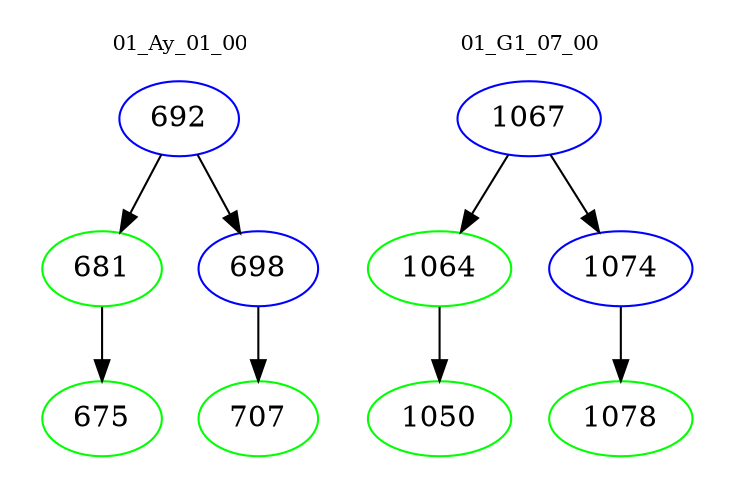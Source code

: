 digraph{
subgraph cluster_0 {
color = white
label = "01_Ay_01_00";
fontsize=10;
T0_692 [label="692", color="blue"]
T0_692 -> T0_681 [color="black"]
T0_681 [label="681", color="green"]
T0_681 -> T0_675 [color="black"]
T0_675 [label="675", color="green"]
T0_692 -> T0_698 [color="black"]
T0_698 [label="698", color="blue"]
T0_698 -> T0_707 [color="black"]
T0_707 [label="707", color="green"]
}
subgraph cluster_1 {
color = white
label = "01_G1_07_00";
fontsize=10;
T1_1067 [label="1067", color="blue"]
T1_1067 -> T1_1064 [color="black"]
T1_1064 [label="1064", color="green"]
T1_1064 -> T1_1050 [color="black"]
T1_1050 [label="1050", color="green"]
T1_1067 -> T1_1074 [color="black"]
T1_1074 [label="1074", color="blue"]
T1_1074 -> T1_1078 [color="black"]
T1_1078 [label="1078", color="green"]
}
}
